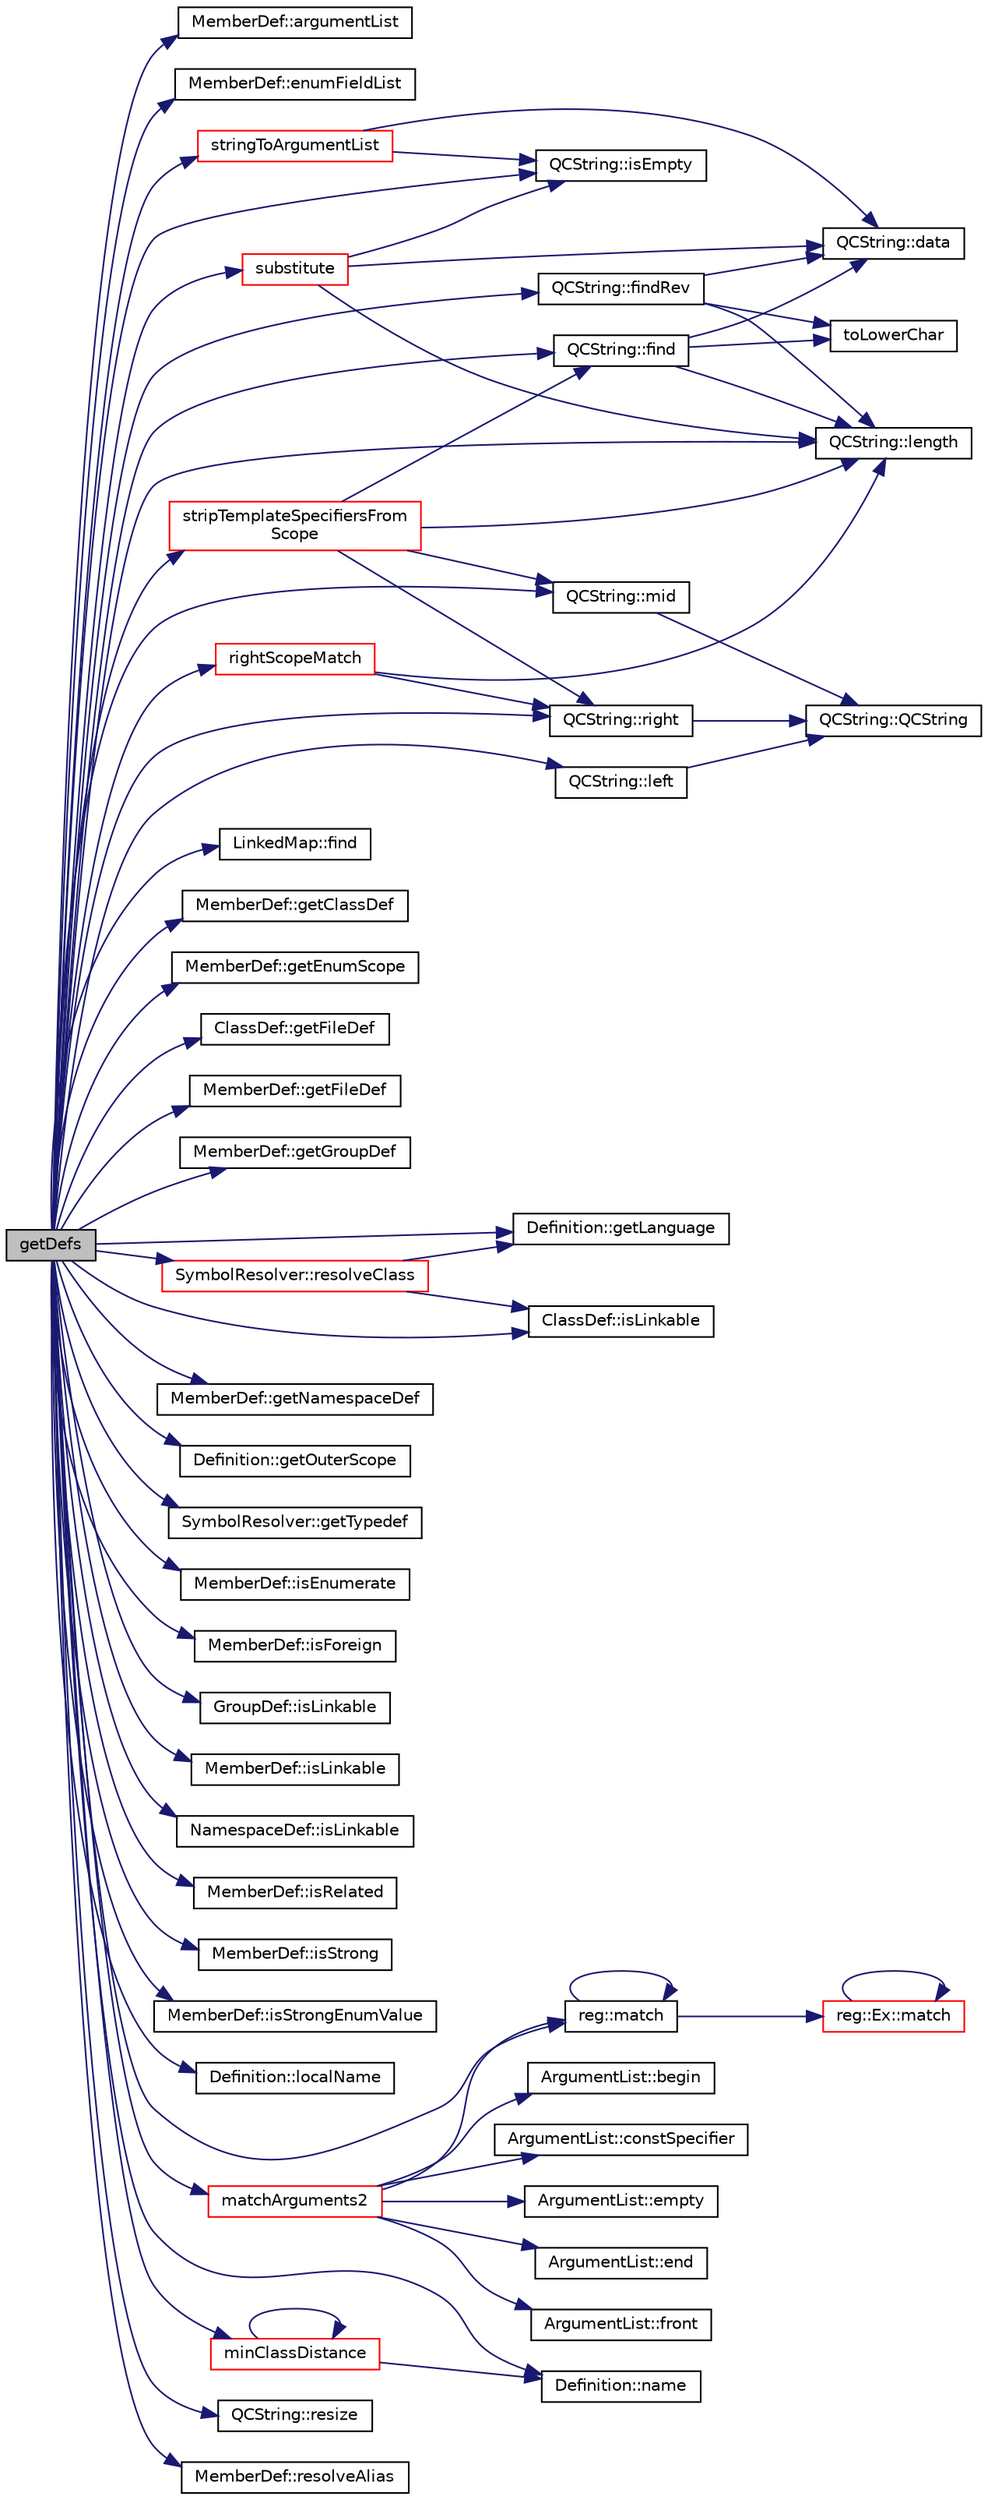 digraph "getDefs"
{
 // LATEX_PDF_SIZE
  edge [fontname="Helvetica",fontsize="10",labelfontname="Helvetica",labelfontsize="10"];
  node [fontname="Helvetica",fontsize="10",shape=record];
  rankdir="LR";
  Node1 [label="getDefs",height=0.2,width=0.4,color="black", fillcolor="grey75", style="filled", fontcolor="black",tooltip=" "];
  Node1 -> Node2 [color="midnightblue",fontsize="10",style="solid"];
  Node2 [label="MemberDef::argumentList",height=0.2,width=0.4,color="black", fillcolor="white", style="filled",URL="$classMemberDef.html#a515503656a6cffb2d27f60e93c3c780e",tooltip=" "];
  Node1 -> Node3 [color="midnightblue",fontsize="10",style="solid"];
  Node3 [label="MemberDef::enumFieldList",height=0.2,width=0.4,color="black", fillcolor="white", style="filled",URL="$classMemberDef.html#a4df0bef52b6d1d15a4b12a187c8a90ca",tooltip=" "];
  Node1 -> Node4 [color="midnightblue",fontsize="10",style="solid"];
  Node4 [label="QCString::find",height=0.2,width=0.4,color="black", fillcolor="white", style="filled",URL="$classQCString.html#a0182ece6b76dad6475dafb53e2faaf10",tooltip=" "];
  Node4 -> Node5 [color="midnightblue",fontsize="10",style="solid"];
  Node5 [label="QCString::data",height=0.2,width=0.4,color="black", fillcolor="white", style="filled",URL="$classQCString.html#ac3aa3ac1a1c36d3305eba22a2eb0d098",tooltip=" "];
  Node4 -> Node6 [color="midnightblue",fontsize="10",style="solid"];
  Node6 [label="QCString::length",height=0.2,width=0.4,color="black", fillcolor="white", style="filled",URL="$classQCString.html#ac52596733e9110b778019946d73fb268",tooltip=" "];
  Node4 -> Node7 [color="midnightblue",fontsize="10",style="solid"];
  Node7 [label="toLowerChar",height=0.2,width=0.4,color="black", fillcolor="white", style="filled",URL="$qcstring_8cpp.html#a4e545641f98651d4fb8299b407721f9b",tooltip=" "];
  Node1 -> Node8 [color="midnightblue",fontsize="10",style="solid"];
  Node8 [label="LinkedMap::find",height=0.2,width=0.4,color="black", fillcolor="white", style="filled",URL="$classLinkedMap.html#ad7659775b7de962b4fe0921456baf4f4",tooltip=" "];
  Node1 -> Node9 [color="midnightblue",fontsize="10",style="solid"];
  Node9 [label="QCString::findRev",height=0.2,width=0.4,color="black", fillcolor="white", style="filled",URL="$classQCString.html#ab47a6435c16d61d04fb448f1080b4e26",tooltip=" "];
  Node9 -> Node5 [color="midnightblue",fontsize="10",style="solid"];
  Node9 -> Node6 [color="midnightblue",fontsize="10",style="solid"];
  Node9 -> Node7 [color="midnightblue",fontsize="10",style="solid"];
  Node1 -> Node10 [color="midnightblue",fontsize="10",style="solid"];
  Node10 [label="MemberDef::getClassDef",height=0.2,width=0.4,color="black", fillcolor="white", style="filled",URL="$classMemberDef.html#a33ff70edee6691aacaeecf40a1146995",tooltip=" "];
  Node1 -> Node11 [color="midnightblue",fontsize="10",style="solid"];
  Node11 [label="MemberDef::getEnumScope",height=0.2,width=0.4,color="black", fillcolor="white", style="filled",URL="$classMemberDef.html#af99e46c3a8716075dfcb6debf428e44f",tooltip=" "];
  Node1 -> Node12 [color="midnightblue",fontsize="10",style="solid"];
  Node12 [label="ClassDef::getFileDef",height=0.2,width=0.4,color="black", fillcolor="white", style="filled",URL="$classClassDef.html#aed4a0864e51e5a3ac616f6c8e10f56c6",tooltip=" "];
  Node1 -> Node13 [color="midnightblue",fontsize="10",style="solid"];
  Node13 [label="MemberDef::getFileDef",height=0.2,width=0.4,color="black", fillcolor="white", style="filled",URL="$classMemberDef.html#a5036fd8ee16b186925236105029ee823",tooltip=" "];
  Node1 -> Node14 [color="midnightblue",fontsize="10",style="solid"];
  Node14 [label="MemberDef::getGroupDef",height=0.2,width=0.4,color="black", fillcolor="white", style="filled",URL="$classMemberDef.html#a43ef09743c900283a46b2e0ecd81e486",tooltip=" "];
  Node1 -> Node15 [color="midnightblue",fontsize="10",style="solid"];
  Node15 [label="Definition::getLanguage",height=0.2,width=0.4,color="black", fillcolor="white", style="filled",URL="$classDefinition.html#a0dda9f50f2f9754e6341a10373eafec7",tooltip=" "];
  Node1 -> Node16 [color="midnightblue",fontsize="10",style="solid"];
  Node16 [label="MemberDef::getNamespaceDef",height=0.2,width=0.4,color="black", fillcolor="white", style="filled",URL="$classMemberDef.html#a900cace4959b6cad9e6aa58e8283195f",tooltip=" "];
  Node1 -> Node17 [color="midnightblue",fontsize="10",style="solid"];
  Node17 [label="Definition::getOuterScope",height=0.2,width=0.4,color="black", fillcolor="white", style="filled",URL="$classDefinition.html#acabf5ee4ca8de43bbcc5cd5736f150e5",tooltip=" "];
  Node1 -> Node18 [color="midnightblue",fontsize="10",style="solid"];
  Node18 [label="SymbolResolver::getTypedef",height=0.2,width=0.4,color="black", fillcolor="white", style="filled",URL="$classSymbolResolver.html#ae434934a4e3459b50310c2a1dc9dd17b",tooltip=" "];
  Node1 -> Node19 [color="midnightblue",fontsize="10",style="solid"];
  Node19 [label="QCString::isEmpty",height=0.2,width=0.4,color="black", fillcolor="white", style="filled",URL="$classQCString.html#a621c4090d69ad7d05ef8e5234376c3d8",tooltip=" "];
  Node1 -> Node20 [color="midnightblue",fontsize="10",style="solid"];
  Node20 [label="MemberDef::isEnumerate",height=0.2,width=0.4,color="black", fillcolor="white", style="filled",URL="$classMemberDef.html#ab99e728441f3ce7d5784ad6fb6df18f2",tooltip=" "];
  Node1 -> Node21 [color="midnightblue",fontsize="10",style="solid"];
  Node21 [label="MemberDef::isForeign",height=0.2,width=0.4,color="black", fillcolor="white", style="filled",URL="$classMemberDef.html#a1b388162e65708a87857b9605cb63591",tooltip=" "];
  Node1 -> Node22 [color="midnightblue",fontsize="10",style="solid"];
  Node22 [label="ClassDef::isLinkable",height=0.2,width=0.4,color="black", fillcolor="white", style="filled",URL="$classClassDef.html#a659ebf886a21ea56b51354c22b91b0dc",tooltip=" "];
  Node1 -> Node23 [color="midnightblue",fontsize="10",style="solid"];
  Node23 [label="GroupDef::isLinkable",height=0.2,width=0.4,color="black", fillcolor="white", style="filled",URL="$classGroupDef.html#a4b28900a857c4f4174085a9330078d5f",tooltip=" "];
  Node1 -> Node24 [color="midnightblue",fontsize="10",style="solid"];
  Node24 [label="MemberDef::isLinkable",height=0.2,width=0.4,color="black", fillcolor="white", style="filled",URL="$classMemberDef.html#aa0a9d4db2b1fbdd5c728f4b2e4c2694d",tooltip=" "];
  Node1 -> Node25 [color="midnightblue",fontsize="10",style="solid"];
  Node25 [label="NamespaceDef::isLinkable",height=0.2,width=0.4,color="black", fillcolor="white", style="filled",URL="$classNamespaceDef.html#a83f9eadff359cd7e2693ba8c2d9f4519",tooltip=" "];
  Node1 -> Node26 [color="midnightblue",fontsize="10",style="solid"];
  Node26 [label="MemberDef::isRelated",height=0.2,width=0.4,color="black", fillcolor="white", style="filled",URL="$classMemberDef.html#a273e3f09760e57d718ee9d3c66f73eaa",tooltip=" "];
  Node1 -> Node27 [color="midnightblue",fontsize="10",style="solid"];
  Node27 [label="MemberDef::isStrong",height=0.2,width=0.4,color="black", fillcolor="white", style="filled",URL="$classMemberDef.html#adbdbd0e3d3630af579a02e97e162a328",tooltip=" "];
  Node1 -> Node28 [color="midnightblue",fontsize="10",style="solid"];
  Node28 [label="MemberDef::isStrongEnumValue",height=0.2,width=0.4,color="black", fillcolor="white", style="filled",URL="$classMemberDef.html#a5b99e725308ea15248722f69611844aa",tooltip=" "];
  Node1 -> Node29 [color="midnightblue",fontsize="10",style="solid"];
  Node29 [label="QCString::left",height=0.2,width=0.4,color="black", fillcolor="white", style="filled",URL="$classQCString.html#aecf8b66312c4e97333219cc344c11a4f",tooltip=" "];
  Node29 -> Node30 [color="midnightblue",fontsize="10",style="solid"];
  Node30 [label="QCString::QCString",height=0.2,width=0.4,color="black", fillcolor="white", style="filled",URL="$classQCString.html#ad691e1087cc03e14e00d1147ae0ecab7",tooltip=" "];
  Node1 -> Node6 [color="midnightblue",fontsize="10",style="solid"];
  Node1 -> Node31 [color="midnightblue",fontsize="10",style="solid"];
  Node31 [label="Definition::localName",height=0.2,width=0.4,color="black", fillcolor="white", style="filled",URL="$classDefinition.html#a668807a06c8aabd306d866954335a728",tooltip=" "];
  Node1 -> Node32 [color="midnightblue",fontsize="10",style="solid"];
  Node32 [label="reg::match",height=0.2,width=0.4,color="black", fillcolor="white", style="filled",URL="$namespacereg.html#a1a29dcc7e2ccf462503adc5d496881ae",tooltip=" "];
  Node32 -> Node32 [color="midnightblue",fontsize="10",style="solid"];
  Node32 -> Node33 [color="midnightblue",fontsize="10",style="solid"];
  Node33 [label="reg::Ex::match",height=0.2,width=0.4,color="red", fillcolor="white", style="filled",URL="$classreg_1_1Ex.html#a9fc6293038a87e8995a13c0fdfd11499",tooltip=" "];
  Node33 -> Node33 [color="midnightblue",fontsize="10",style="solid"];
  Node1 -> Node36 [color="midnightblue",fontsize="10",style="solid"];
  Node36 [label="matchArguments2",height=0.2,width=0.4,color="red", fillcolor="white", style="filled",URL="$util_8cpp.html#a78739b1ab728bbecd4d3e54ae90bbbce",tooltip=" "];
  Node36 -> Node37 [color="midnightblue",fontsize="10",style="solid"];
  Node37 [label="ArgumentList::begin",height=0.2,width=0.4,color="black", fillcolor="white", style="filled",URL="$classArgumentList.html#acc52d012d093df1adede055164f69dc9",tooltip=" "];
  Node36 -> Node38 [color="midnightblue",fontsize="10",style="solid"];
  Node38 [label="ArgumentList::constSpecifier",height=0.2,width=0.4,color="black", fillcolor="white", style="filled",URL="$classArgumentList.html#a72440ac7985da3c0c465134bc0ddd2d5",tooltip=" "];
  Node36 -> Node39 [color="midnightblue",fontsize="10",style="solid"];
  Node39 [label="ArgumentList::empty",height=0.2,width=0.4,color="black", fillcolor="white", style="filled",URL="$classArgumentList.html#aaa15ddcfdb06a535a3398f1dc73d336d",tooltip=" "];
  Node36 -> Node40 [color="midnightblue",fontsize="10",style="solid"];
  Node40 [label="ArgumentList::end",height=0.2,width=0.4,color="black", fillcolor="white", style="filled",URL="$classArgumentList.html#a215181845c0d9f0525806a4165c4f552",tooltip=" "];
  Node36 -> Node41 [color="midnightblue",fontsize="10",style="solid"];
  Node41 [label="ArgumentList::front",height=0.2,width=0.4,color="black", fillcolor="white", style="filled",URL="$classArgumentList.html#a3c86608e0790d8d86314bf4bc24936c2",tooltip=" "];
  Node36 -> Node32 [color="midnightblue",fontsize="10",style="solid"];
  Node1 -> Node45 [color="midnightblue",fontsize="10",style="solid"];
  Node45 [label="QCString::mid",height=0.2,width=0.4,color="black", fillcolor="white", style="filled",URL="$classQCString.html#a27136caf9c0bc4daca574cda6f113551",tooltip=" "];
  Node45 -> Node30 [color="midnightblue",fontsize="10",style="solid"];
  Node1 -> Node46 [color="midnightblue",fontsize="10",style="solid"];
  Node46 [label="minClassDistance",height=0.2,width=0.4,color="red", fillcolor="white", style="filled",URL="$classdef_8cpp.html#a649670159a00e0a1c323df1b40bf01e6",tooltip=" "];
  Node46 -> Node46 [color="midnightblue",fontsize="10",style="solid"];
  Node46 -> Node49 [color="midnightblue",fontsize="10",style="solid"];
  Node49 [label="Definition::name",height=0.2,width=0.4,color="black", fillcolor="white", style="filled",URL="$classDefinition.html#a9374fedd7f64fea7e0e164302d1a9e61",tooltip=" "];
  Node1 -> Node49 [color="midnightblue",fontsize="10",style="solid"];
  Node1 -> Node52 [color="midnightblue",fontsize="10",style="solid"];
  Node52 [label="QCString::resize",height=0.2,width=0.4,color="black", fillcolor="white", style="filled",URL="$classQCString.html#a993474e2da59141336e6105b8e154f2b",tooltip=" "];
  Node1 -> Node53 [color="midnightblue",fontsize="10",style="solid"];
  Node53 [label="MemberDef::resolveAlias",height=0.2,width=0.4,color="black", fillcolor="white", style="filled",URL="$classMemberDef.html#a8366efce20df1bf0f096d6296189e474",tooltip=" "];
  Node1 -> Node54 [color="midnightblue",fontsize="10",style="solid"];
  Node54 [label="SymbolResolver::resolveClass",height=0.2,width=0.4,color="red", fillcolor="white", style="filled",URL="$classSymbolResolver.html#a7d24640728b220c0b98554dbc7aa9d5f",tooltip=" "];
  Node54 -> Node15 [color="midnightblue",fontsize="10",style="solid"];
  Node54 -> Node22 [color="midnightblue",fontsize="10",style="solid"];
  Node1 -> Node62 [color="midnightblue",fontsize="10",style="solid"];
  Node62 [label="QCString::right",height=0.2,width=0.4,color="black", fillcolor="white", style="filled",URL="$classQCString.html#a8f4aa5417f6a834f28c7148a1fe262d5",tooltip=" "];
  Node62 -> Node30 [color="midnightblue",fontsize="10",style="solid"];
  Node1 -> Node63 [color="midnightblue",fontsize="10",style="solid"];
  Node63 [label="rightScopeMatch",height=0.2,width=0.4,color="red", fillcolor="white", style="filled",URL="$util_8cpp.html#ae0c5a702c29f403e331441abfe289d5b",tooltip=" "];
  Node63 -> Node6 [color="midnightblue",fontsize="10",style="solid"];
  Node63 -> Node62 [color="midnightblue",fontsize="10",style="solid"];
  Node1 -> Node65 [color="midnightblue",fontsize="10",style="solid"];
  Node65 [label="stringToArgumentList",height=0.2,width=0.4,color="red", fillcolor="white", style="filled",URL="$defargs_8l.html#adcc79fb659af7f9b25501a5c166cea53",tooltip=" "];
  Node65 -> Node5 [color="midnightblue",fontsize="10",style="solid"];
  Node65 -> Node19 [color="midnightblue",fontsize="10",style="solid"];
  Node1 -> Node67 [color="midnightblue",fontsize="10",style="solid"];
  Node67 [label="stripTemplateSpecifiersFrom\lScope",height=0.2,width=0.4,color="red", fillcolor="white", style="filled",URL="$util_8cpp.html#a195c37037adf1a2af69ad01cf8d72cac",tooltip=" "];
  Node67 -> Node4 [color="midnightblue",fontsize="10",style="solid"];
  Node67 -> Node6 [color="midnightblue",fontsize="10",style="solid"];
  Node67 -> Node45 [color="midnightblue",fontsize="10",style="solid"];
  Node67 -> Node62 [color="midnightblue",fontsize="10",style="solid"];
  Node1 -> Node68 [color="midnightblue",fontsize="10",style="solid"];
  Node68 [label="substitute",height=0.2,width=0.4,color="red", fillcolor="white", style="filled",URL="$qcstring_8cpp.html#a99187f0723aa35b7f06be3a5506b1285",tooltip="substitute all occurrences of src in s by dst"];
  Node68 -> Node5 [color="midnightblue",fontsize="10",style="solid"];
  Node68 -> Node19 [color="midnightblue",fontsize="10",style="solid"];
  Node68 -> Node6 [color="midnightblue",fontsize="10",style="solid"];
}

